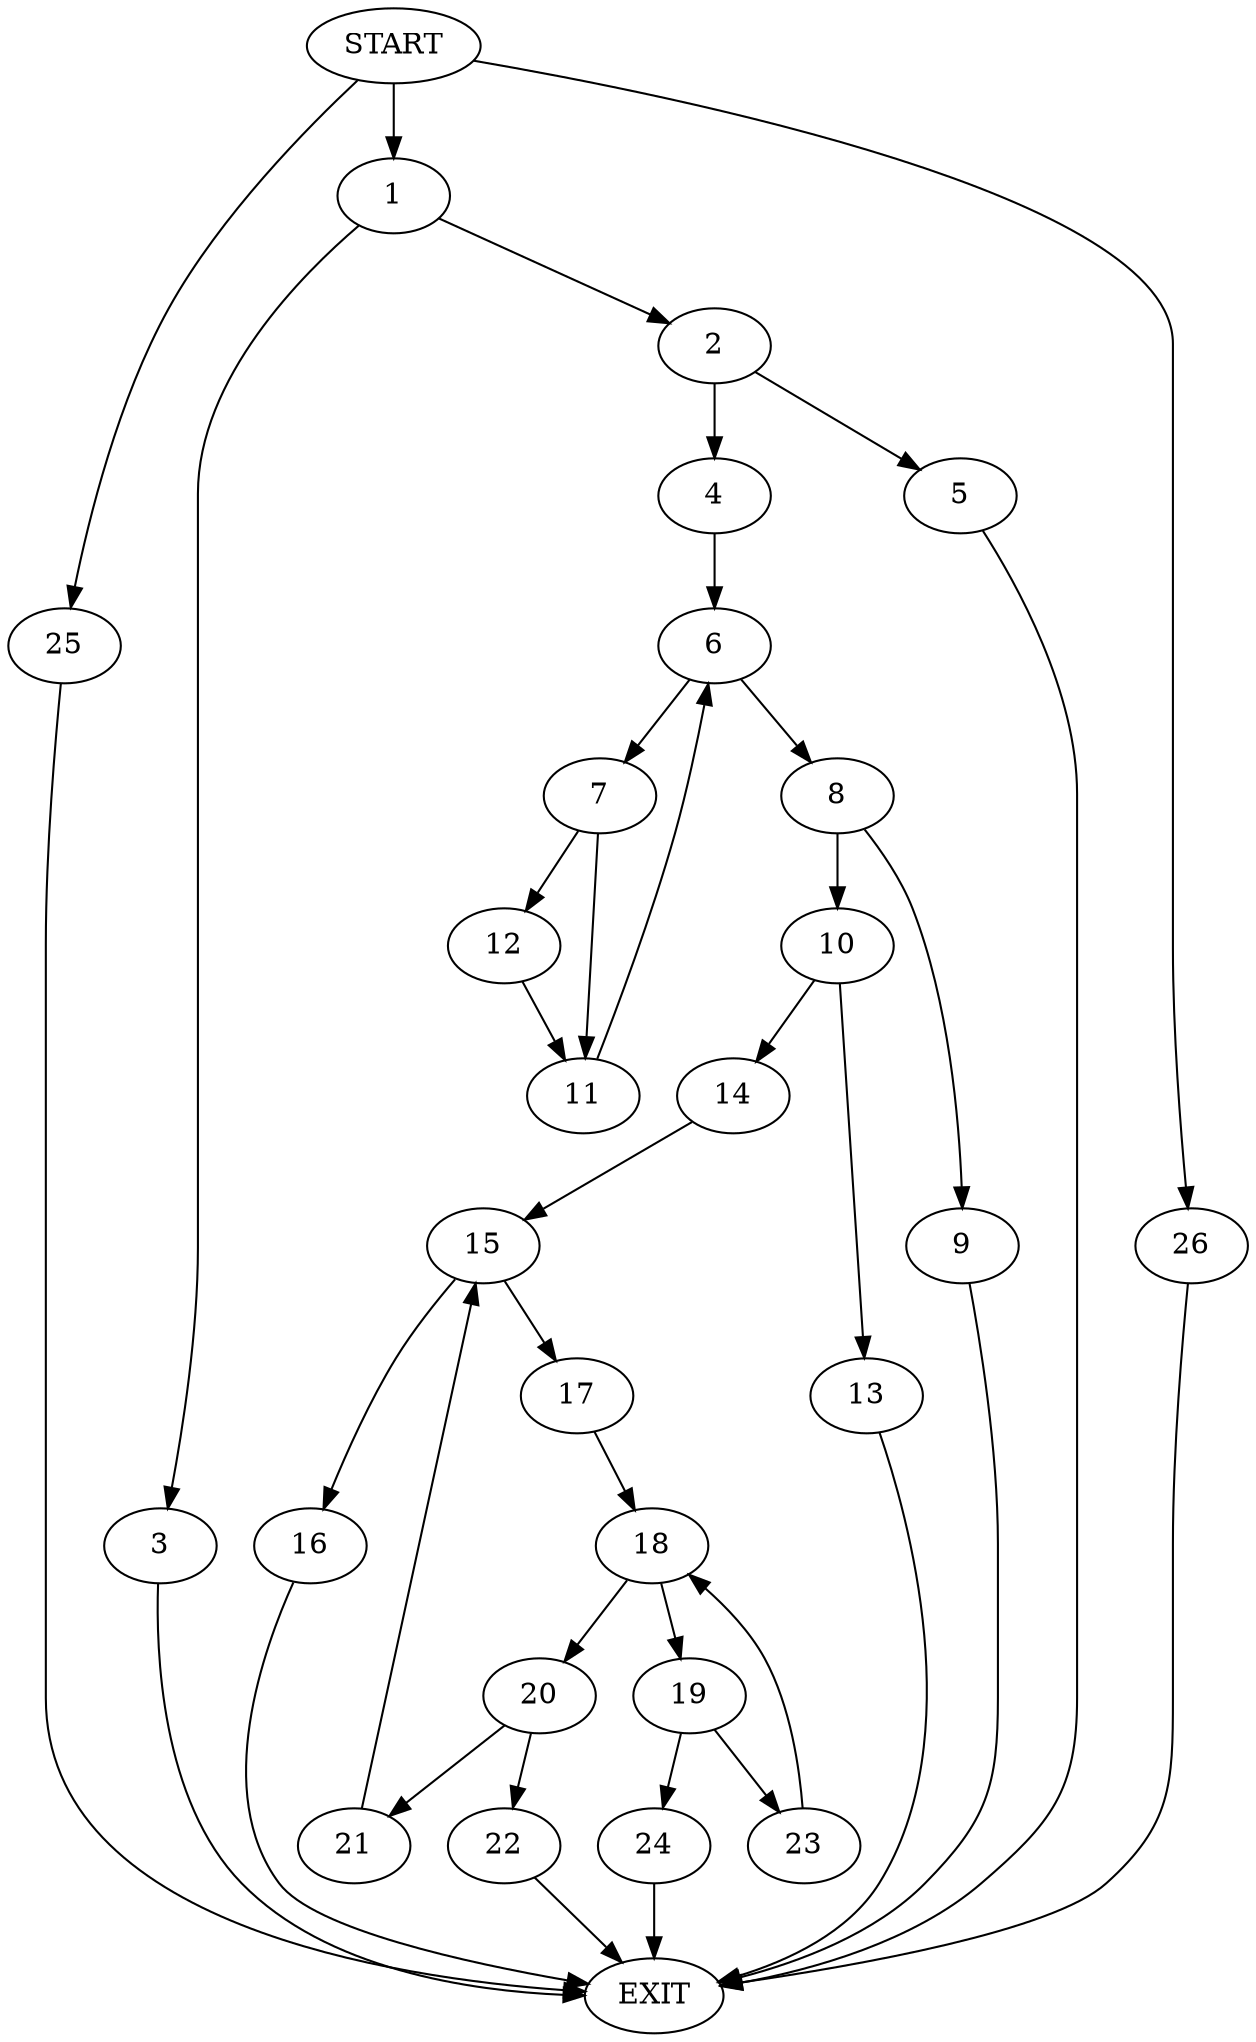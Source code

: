 digraph {
0 [label="START"]
27 [label="EXIT"]
0 -> 1
1 -> 2
1 -> 3
2 -> 4
2 -> 5
3 -> 27
5 -> 27
4 -> 6
6 -> 7
6 -> 8
8 -> 9
8 -> 10
7 -> 11
7 -> 12
12 -> 11
11 -> 6
9 -> 27
10 -> 13
10 -> 14
13 -> 27
14 -> 15
15 -> 16
15 -> 17
17 -> 18
16 -> 27
18 -> 19
18 -> 20
20 -> 21
20 -> 22
19 -> 23
19 -> 24
23 -> 18
24 -> 27
22 -> 27
21 -> 15
0 -> 25
25 -> 27
0 -> 26
26 -> 27
}
